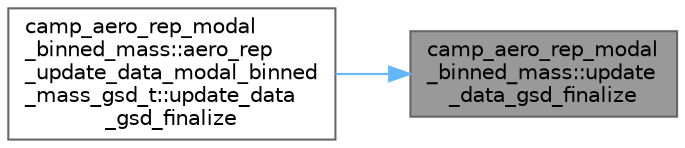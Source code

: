 digraph "camp_aero_rep_modal_binned_mass::update_data_gsd_finalize"
{
 // LATEX_PDF_SIZE
  bgcolor="transparent";
  edge [fontname=Helvetica,fontsize=10,labelfontname=Helvetica,labelfontsize=10];
  node [fontname=Helvetica,fontsize=10,shape=box,height=0.2,width=0.4];
  rankdir="RL";
  Node1 [label="camp_aero_rep_modal\l_binned_mass::update\l_data_gsd_finalize",height=0.2,width=0.4,color="gray40", fillcolor="grey60", style="filled", fontcolor="black",tooltip="Finalize a GSD update data object."];
  Node1 -> Node2 [dir="back",color="steelblue1",style="solid"];
  Node2 [label="camp_aero_rep_modal\l_binned_mass::aero_rep\l_update_data_modal_binned\l_mass_gsd_t::update_data\l_gsd_finalize",height=0.2,width=0.4,color="grey40", fillcolor="white", style="filled",URL="$structcamp__aero__rep__modal__binned__mass_1_1aero__rep__update__data__modal__binned__mass__gsd__t.html#a53e01ff5bab73b7059ca5ebec72623a7",tooltip="Finalize the GSD update data."];
}
